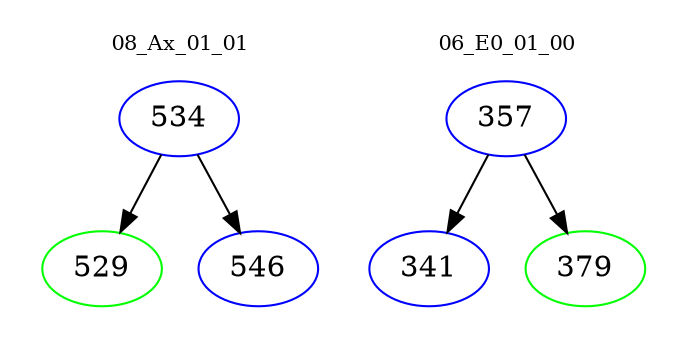 digraph{
subgraph cluster_0 {
color = white
label = "08_Ax_01_01";
fontsize=10;
T0_534 [label="534", color="blue"]
T0_534 -> T0_529 [color="black"]
T0_529 [label="529", color="green"]
T0_534 -> T0_546 [color="black"]
T0_546 [label="546", color="blue"]
}
subgraph cluster_1 {
color = white
label = "06_E0_01_00";
fontsize=10;
T1_357 [label="357", color="blue"]
T1_357 -> T1_341 [color="black"]
T1_341 [label="341", color="blue"]
T1_357 -> T1_379 [color="black"]
T1_379 [label="379", color="green"]
}
}
